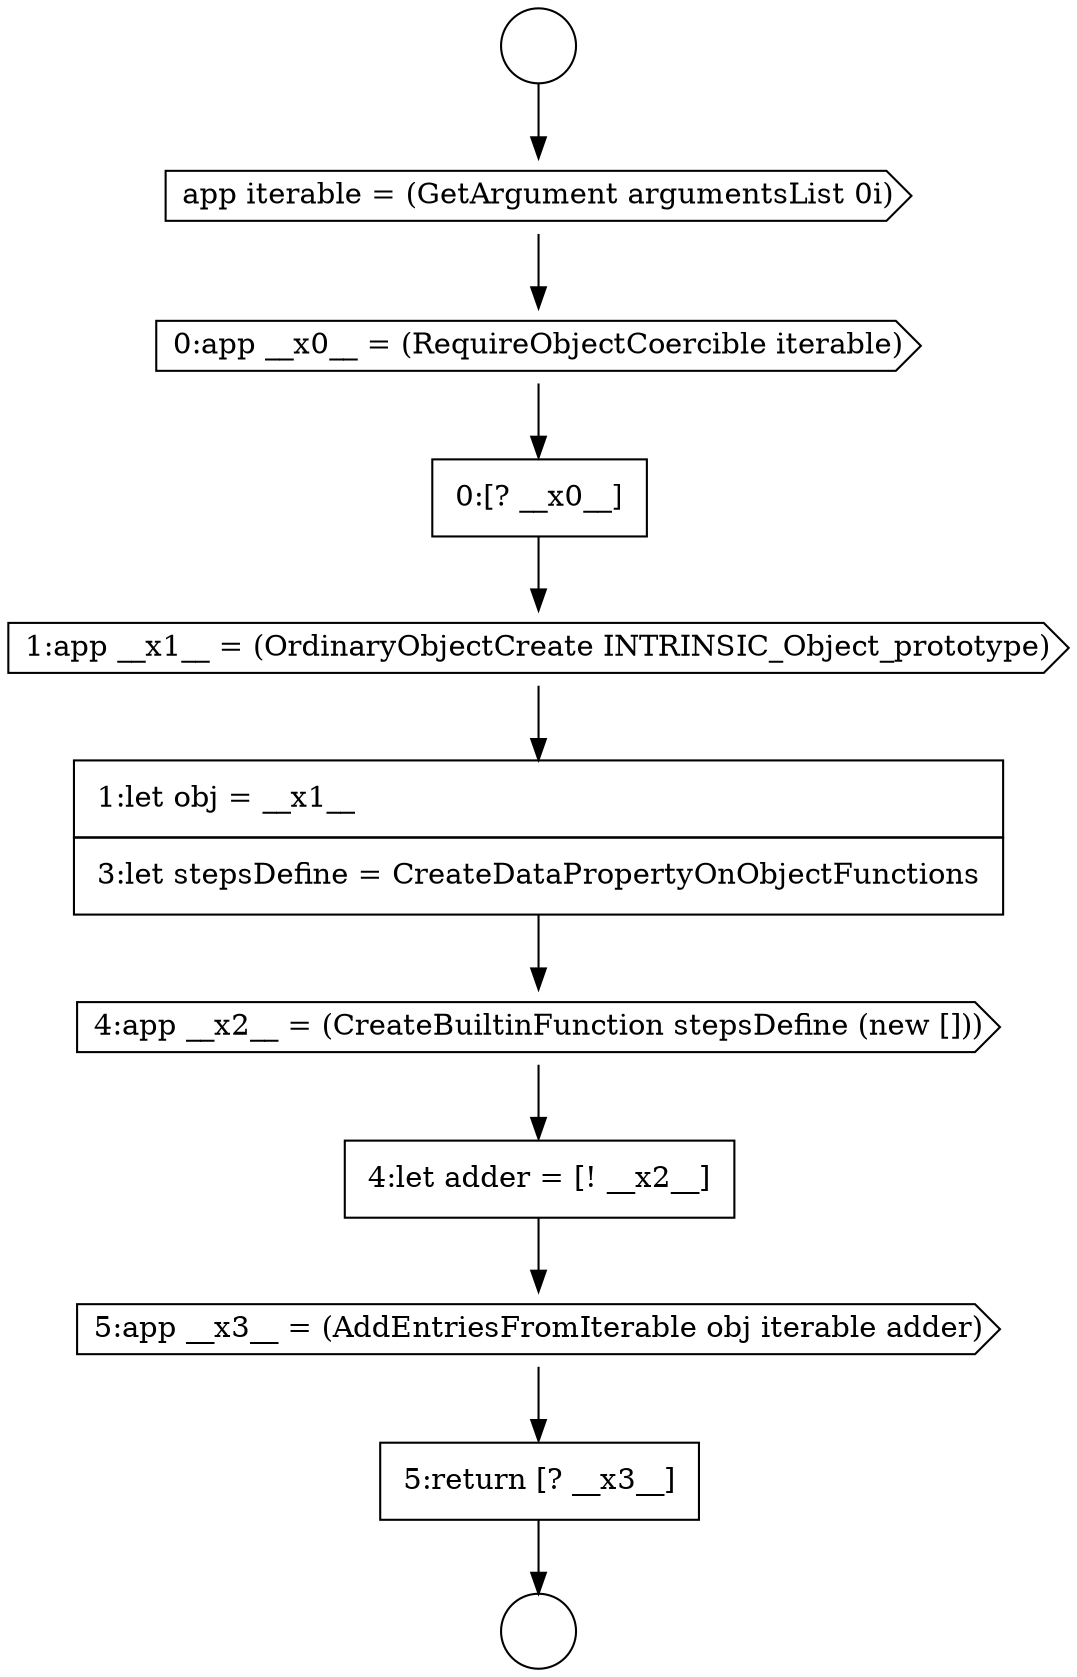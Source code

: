 digraph {
  node12020 [shape=none, margin=0, label=<<font color="black">
    <table border="0" cellborder="1" cellspacing="0" cellpadding="10">
      <tr><td align="left">1:let obj = __x1__</td></tr>
      <tr><td align="left">3:let stepsDefine = CreateDataPropertyOnObjectFunctions</td></tr>
    </table>
  </font>> color="black" fillcolor="white" style=filled]
  node12016 [shape=cds, label=<<font color="black">app iterable = (GetArgument argumentsList 0i)</font>> color="black" fillcolor="white" style=filled]
  node12019 [shape=cds, label=<<font color="black">1:app __x1__ = (OrdinaryObjectCreate INTRINSIC_Object_prototype)</font>> color="black" fillcolor="white" style=filled]
  node12015 [shape=circle label=" " color="black" fillcolor="white" style=filled]
  node12021 [shape=cds, label=<<font color="black">4:app __x2__ = (CreateBuiltinFunction stepsDefine (new []))</font>> color="black" fillcolor="white" style=filled]
  node12014 [shape=circle label=" " color="black" fillcolor="white" style=filled]
  node12017 [shape=cds, label=<<font color="black">0:app __x0__ = (RequireObjectCoercible iterable)</font>> color="black" fillcolor="white" style=filled]
  node12018 [shape=none, margin=0, label=<<font color="black">
    <table border="0" cellborder="1" cellspacing="0" cellpadding="10">
      <tr><td align="left">0:[? __x0__]</td></tr>
    </table>
  </font>> color="black" fillcolor="white" style=filled]
  node12023 [shape=cds, label=<<font color="black">5:app __x3__ = (AddEntriesFromIterable obj iterable adder)</font>> color="black" fillcolor="white" style=filled]
  node12024 [shape=none, margin=0, label=<<font color="black">
    <table border="0" cellborder="1" cellspacing="0" cellpadding="10">
      <tr><td align="left">5:return [? __x3__]</td></tr>
    </table>
  </font>> color="black" fillcolor="white" style=filled]
  node12022 [shape=none, margin=0, label=<<font color="black">
    <table border="0" cellborder="1" cellspacing="0" cellpadding="10">
      <tr><td align="left">4:let adder = [! __x2__]</td></tr>
    </table>
  </font>> color="black" fillcolor="white" style=filled]
  node12024 -> node12015 [ color="black"]
  node12014 -> node12016 [ color="black"]
  node12022 -> node12023 [ color="black"]
  node12017 -> node12018 [ color="black"]
  node12018 -> node12019 [ color="black"]
  node12020 -> node12021 [ color="black"]
  node12021 -> node12022 [ color="black"]
  node12019 -> node12020 [ color="black"]
  node12023 -> node12024 [ color="black"]
  node12016 -> node12017 [ color="black"]
}
